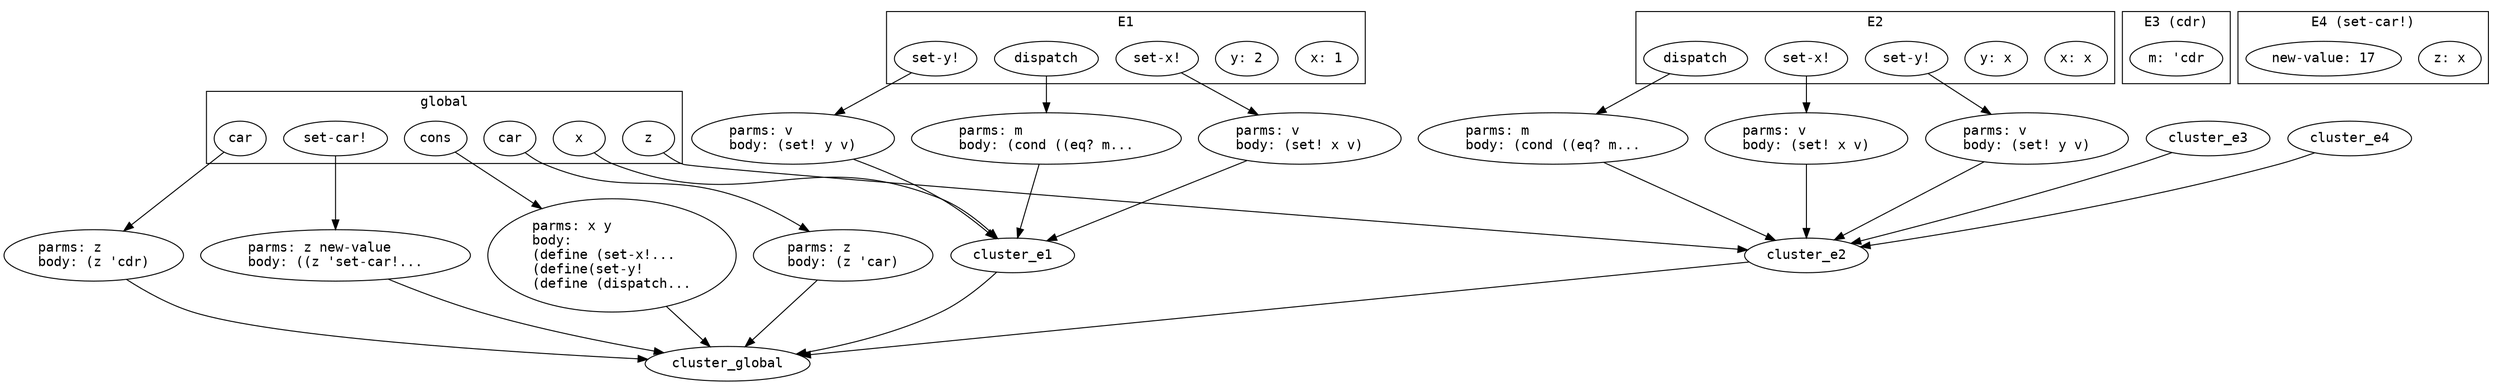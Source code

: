 #!/usr/bin/env fdp
digraph make_account {
        graph[fontname=monospace, splines=true]
        node[fontname=monospace]
        subgraph cluster_global {
                label="global"
                cons_global[label="cons"]
                car_global[label="car"]
                cdr_global[label="car"]
                set_car_global[label="set-car!"]
                x_global[label=x]
                z_global[label=z]
        }
        cons[label="parms: x y\lbody:\l(define (set-x!...\l(define(set-y!\l(define (dispatch..."]
        car[label="parms: z\lbody: (z 'car)"]
        cdr[label="parms: z\lbody: (z 'cdr)"]
        set_car[label="parms: z new-value\lbody: ((z 'set-car!..."]
        subgraph cluster_e1 {
                label="E1"
                e1_x[label="x: 1"]
                e1_y[label="y: 2"]
                e1_set_x[label="set-x!"]
                e1_set_y[label="set-y!"]
                e1_dispatch[label="dispatch"]
        }
        set_x_e1[label="parms: v\lbody: (set! x v)"]
        set_y_e1[label="parms: v\lbody: (set! y v)"]
        dispatch_e1[label="parms: m\lbody: (cond ((eq? m..."]
        subgraph cluster_e2 {
                label="E2"
                e2_x[label="x: x"]
                e2_y[label="y: x"]
                e2_set_x[label="set-x!"]
                e2_set_y[label="set-y!"]
                e2_dispatch[label="dispatch"]
        }
        set_x_e2[label="parms: v\lbody: (set! x v)"]
        set_y_e2[label="parms: v\lbody: (set! y v)"]
        dispatch_e2[label="parms: m\lbody: (cond ((eq? m..."]
        subgraph cluster_e3 {
                label="E3 (cdr)"
                e3_m[label="m: 'cdr"]
        }
        subgraph cluster_e4 {
                label="E4 (set-car!)"
                e4_z[label="z: x"]
                e4_new_value[label="new-value: 17"]
        }
        cons_global -> cons
        cons -> cluster_global
        car_global -> car
        car -> cluster_global
        cdr_global -> cdr
        cdr -> cluster_global
        set_car_global -> set_car
        set_car -> cluster_global
        x_global -> cluster_e1
        cluster_e1 -> cluster_global
        e1_set_x -> set_x_e1
        set_x_e1 -> cluster_e1
        e1_set_y -> set_y_e1
        set_y_e1 -> cluster_e1
        e1_dispatch -> dispatch_e1
        dispatch_e1 -> cluster_e1
        z_global -> cluster_e2
        cluster_e2 -> cluster_global
        e2_set_x -> set_x_e2
        set_x_e2 -> cluster_e2
        e2_set_y -> set_y_e2
        set_y_e2 -> cluster_e2
        e2_dispatch -> dispatch_e2
        dispatch_e2 -> cluster_e2
        cluster_e3 -> cluster_e2
        cluster_e4 -> cluster_e2
}
